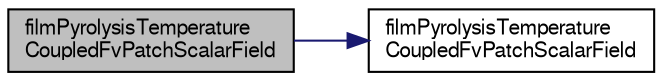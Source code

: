 digraph "filmPyrolysisTemperatureCoupledFvPatchScalarField"
{
  bgcolor="transparent";
  edge [fontname="FreeSans",fontsize="10",labelfontname="FreeSans",labelfontsize="10"];
  node [fontname="FreeSans",fontsize="10",shape=record];
  rankdir="LR";
  Node9 [label="filmPyrolysisTemperature\lCoupledFvPatchScalarField",height=0.2,width=0.4,color="black", fillcolor="grey75", style="filled", fontcolor="black"];
  Node9 -> Node10 [color="midnightblue",fontsize="10",style="solid",fontname="FreeSans"];
  Node10 [label="filmPyrolysisTemperature\lCoupledFvPatchScalarField",height=0.2,width=0.4,color="black",URL="$a28986.html#adfa398ad4fd2784d041dbc2813fd06b0",tooltip="Construct from patch and internal field. "];
}
